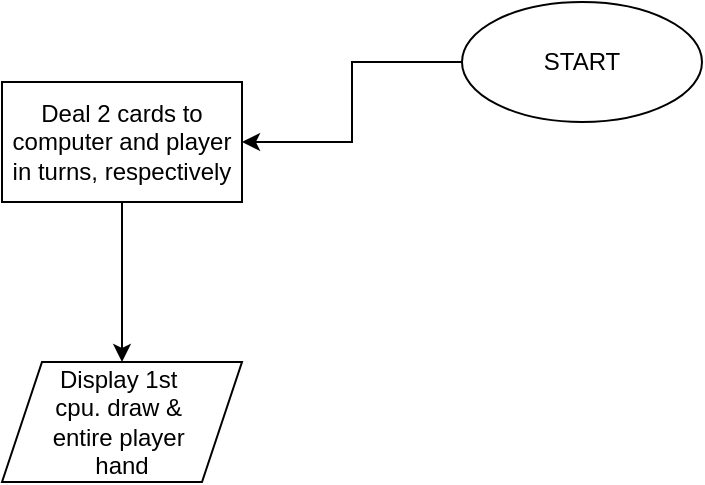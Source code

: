 <mxfile version="24.7.12">
  <diagram id="C5RBs43oDa-KdzZeNtuy" name="Page-1">
    <mxGraphModel dx="1042" dy="533" grid="0" gridSize="10" guides="1" tooltips="1" connect="1" arrows="1" fold="1" page="1" pageScale="1" pageWidth="827" pageHeight="1169" math="0" shadow="0">
      <root>
        <mxCell id="WIyWlLk6GJQsqaUBKTNV-0" />
        <mxCell id="WIyWlLk6GJQsqaUBKTNV-1" parent="WIyWlLk6GJQsqaUBKTNV-0" />
        <mxCell id="U7REJmFlLxeNxH8aTsIc-2" value="" style="edgeStyle=orthogonalEdgeStyle;rounded=0;orthogonalLoop=1;jettySize=auto;html=1;" edge="1" parent="WIyWlLk6GJQsqaUBKTNV-1" source="U7REJmFlLxeNxH8aTsIc-0" target="U7REJmFlLxeNxH8aTsIc-1">
          <mxGeometry relative="1" as="geometry" />
        </mxCell>
        <mxCell id="U7REJmFlLxeNxH8aTsIc-0" value="START" style="ellipse;whiteSpace=wrap;html=1;" vertex="1" parent="WIyWlLk6GJQsqaUBKTNV-1">
          <mxGeometry x="320" y="10" width="120" height="60" as="geometry" />
        </mxCell>
        <mxCell id="U7REJmFlLxeNxH8aTsIc-4" value="" style="edgeStyle=orthogonalEdgeStyle;rounded=0;orthogonalLoop=1;jettySize=auto;html=1;" edge="1" parent="WIyWlLk6GJQsqaUBKTNV-1" source="U7REJmFlLxeNxH8aTsIc-1">
          <mxGeometry relative="1" as="geometry">
            <mxPoint x="150" y="190" as="targetPoint" />
          </mxGeometry>
        </mxCell>
        <mxCell id="U7REJmFlLxeNxH8aTsIc-1" value="Deal 2 cards&amp;nbsp;&lt;span style=&quot;background-color: initial;&quot;&gt;to computer and player in turns, respectively&lt;/span&gt;" style="whiteSpace=wrap;html=1;" vertex="1" parent="WIyWlLk6GJQsqaUBKTNV-1">
          <mxGeometry x="90" y="50" width="120" height="60" as="geometry" />
        </mxCell>
        <mxCell id="U7REJmFlLxeNxH8aTsIc-7" value="Display 1st&amp;nbsp;&lt;div&gt;cpu. draw &amp;amp;&amp;nbsp;&lt;/div&gt;&lt;div&gt;entire player&amp;nbsp;&lt;/div&gt;&lt;div&gt;hand&lt;/div&gt;" style="shape=parallelogram;perimeter=parallelogramPerimeter;whiteSpace=wrap;html=1;fixedSize=1;" vertex="1" parent="WIyWlLk6GJQsqaUBKTNV-1">
          <mxGeometry x="90" y="190" width="120" height="60" as="geometry" />
        </mxCell>
      </root>
    </mxGraphModel>
  </diagram>
</mxfile>
